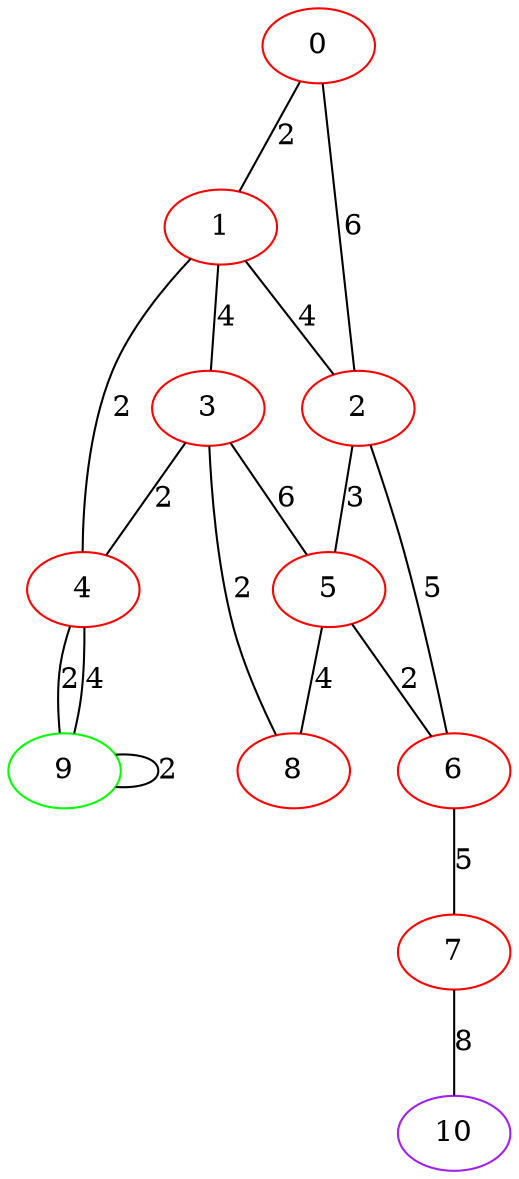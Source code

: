 graph "" {
0 [color=red, weight=1];
1 [color=red, weight=1];
2 [color=red, weight=1];
3 [color=red, weight=1];
4 [color=red, weight=1];
5 [color=red, weight=1];
6 [color=red, weight=1];
7 [color=red, weight=1];
8 [color=red, weight=1];
9 [color=green, weight=2];
10 [color=purple, weight=4];
0 -- 1  [key=0, label=2];
0 -- 2  [key=0, label=6];
1 -- 2  [key=0, label=4];
1 -- 3  [key=0, label=4];
1 -- 4  [key=0, label=2];
2 -- 5  [key=0, label=3];
2 -- 6  [key=0, label=5];
3 -- 8  [key=0, label=2];
3 -- 4  [key=0, label=2];
3 -- 5  [key=0, label=6];
4 -- 9  [key=0, label=2];
4 -- 9  [key=1, label=4];
5 -- 8  [key=0, label=4];
5 -- 6  [key=0, label=2];
6 -- 7  [key=0, label=5];
7 -- 10  [key=0, label=8];
9 -- 9  [key=0, label=2];
}
